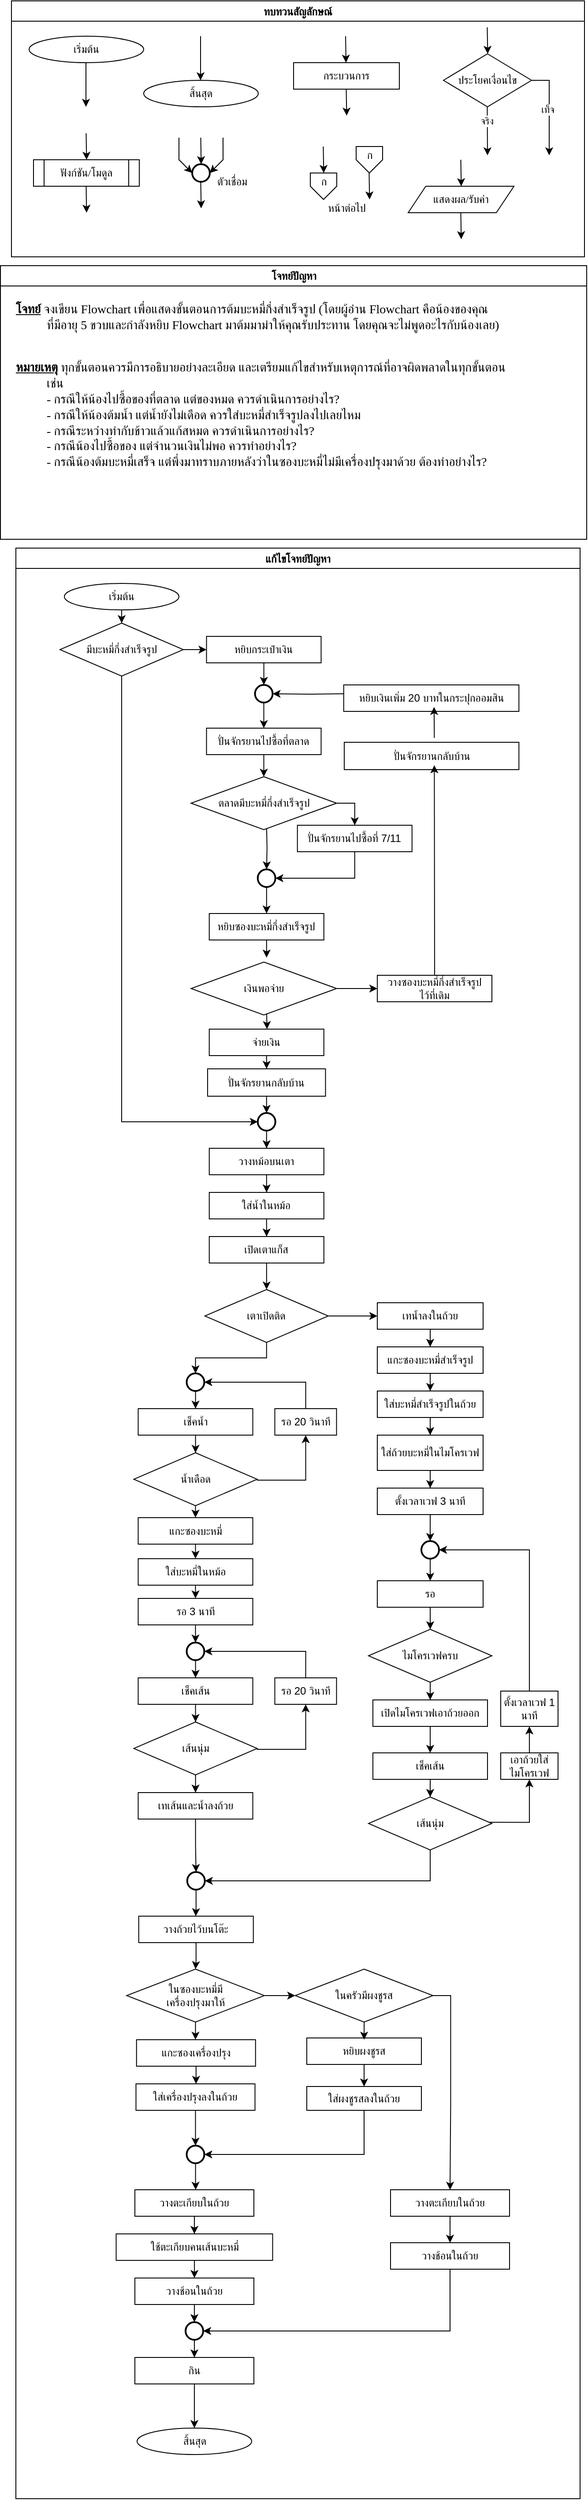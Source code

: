 <mxfile version="24.8.9">
  <diagram id="C5RBs43oDa-KdzZeNtuy" name="Page-1">
    <mxGraphModel dx="3452" dy="1305" grid="1" gridSize="10" guides="1" tooltips="1" connect="1" arrows="1" fold="1" page="1" pageScale="1" pageWidth="827" pageHeight="1169" math="0" shadow="0">
      <root>
        <mxCell id="WIyWlLk6GJQsqaUBKTNV-0" />
        <mxCell id="WIyWlLk6GJQsqaUBKTNV-1" parent="WIyWlLk6GJQsqaUBKTNV-0" />
        <mxCell id="M7CGMbNuYNeq0SnUNNgH-6" value="ทบทวนสัญลักษณ์" style="swimlane;fontFamily=Sarabun;fontSource=https%3A%2F%2Ffonts.googleapis.com%2Fcss%3Ffamily%3DSarabun;" parent="WIyWlLk6GJQsqaUBKTNV-1" vertex="1">
          <mxGeometry x="-720" y="20" width="650" height="290" as="geometry" />
        </mxCell>
        <mxCell id="M7CGMbNuYNeq0SnUNNgH-2" value="&lt;font data-font-src=&quot;https://fonts.googleapis.com/css?family=Sarabun&quot; face=&quot;Sarabun&quot;&gt;เริ่มต้น&lt;/font&gt;" style="ellipse;whiteSpace=wrap;html=1;" parent="M7CGMbNuYNeq0SnUNNgH-6" vertex="1">
          <mxGeometry x="20" y="40" width="130" height="30" as="geometry" />
        </mxCell>
        <mxCell id="M7CGMbNuYNeq0SnUNNgH-5" value="" style="endArrow=classic;html=1;rounded=0;" parent="M7CGMbNuYNeq0SnUNNgH-6" edge="1">
          <mxGeometry width="50" height="50" relative="1" as="geometry">
            <mxPoint x="84.5" y="70" as="sourcePoint" />
            <mxPoint x="84.5" y="120" as="targetPoint" />
          </mxGeometry>
        </mxCell>
        <mxCell id="M7CGMbNuYNeq0SnUNNgH-3" value="&lt;font face=&quot;Sarabun&quot;&gt;สิ้นสุด&lt;/font&gt;" style="ellipse;whiteSpace=wrap;html=1;" parent="M7CGMbNuYNeq0SnUNNgH-6" vertex="1">
          <mxGeometry x="150" y="90" width="130" height="30" as="geometry" />
        </mxCell>
        <mxCell id="M7CGMbNuYNeq0SnUNNgH-4" value="" style="endArrow=classic;html=1;rounded=0;" parent="M7CGMbNuYNeq0SnUNNgH-6" edge="1">
          <mxGeometry width="50" height="50" relative="1" as="geometry">
            <mxPoint x="214.5" y="40" as="sourcePoint" />
            <mxPoint x="214.5" y="90" as="targetPoint" />
          </mxGeometry>
        </mxCell>
        <mxCell id="mvioNwK95yMqdUQ73LqQ-0" value="กระบวนการ" style="rounded=0;whiteSpace=wrap;html=1;fontFamily=Sarabun;fontSource=https%3A%2F%2Ffonts.googleapis.com%2Fcss%3Ffamily%3DSarabun;" parent="M7CGMbNuYNeq0SnUNNgH-6" vertex="1">
          <mxGeometry x="320" y="70" width="120" height="30" as="geometry" />
        </mxCell>
        <mxCell id="mvioNwK95yMqdUQ73LqQ-1" value="" style="endArrow=classic;html=1;rounded=0;" parent="M7CGMbNuYNeq0SnUNNgH-6" edge="1">
          <mxGeometry width="50" height="50" relative="1" as="geometry">
            <mxPoint x="379" y="40" as="sourcePoint" />
            <mxPoint x="379.5" y="70" as="targetPoint" />
          </mxGeometry>
        </mxCell>
        <mxCell id="mvioNwK95yMqdUQ73LqQ-2" value="" style="endArrow=classic;html=1;rounded=0;" parent="M7CGMbNuYNeq0SnUNNgH-6" edge="1">
          <mxGeometry width="50" height="50" relative="1" as="geometry">
            <mxPoint x="379.75" y="100" as="sourcePoint" />
            <mxPoint x="380.25" y="130" as="targetPoint" />
          </mxGeometry>
        </mxCell>
        <mxCell id="mvioNwK95yMqdUQ73LqQ-3" value="ประโยคเงื่อนไข" style="rhombus;whiteSpace=wrap;html=1;fontFamily=Sarabun;fontSource=https%3A%2F%2Ffonts.googleapis.com%2Fcss%3Ffamily%3DSarabun;" parent="M7CGMbNuYNeq0SnUNNgH-6" vertex="1">
          <mxGeometry x="490" y="60" width="100" height="60" as="geometry" />
        </mxCell>
        <mxCell id="mvioNwK95yMqdUQ73LqQ-4" value="" style="endArrow=classic;html=1;rounded=0;" parent="M7CGMbNuYNeq0SnUNNgH-6" edge="1">
          <mxGeometry width="50" height="50" relative="1" as="geometry">
            <mxPoint x="539.71" y="30" as="sourcePoint" />
            <mxPoint x="540.21" y="60" as="targetPoint" />
          </mxGeometry>
        </mxCell>
        <mxCell id="mvioNwK95yMqdUQ73LqQ-5" value="" style="endArrow=classic;html=1;rounded=0;" parent="M7CGMbNuYNeq0SnUNNgH-6" edge="1">
          <mxGeometry width="50" height="50" relative="1" as="geometry">
            <mxPoint x="539.71" y="120" as="sourcePoint" />
            <mxPoint x="540" y="175" as="targetPoint" />
          </mxGeometry>
        </mxCell>
        <mxCell id="mvioNwK95yMqdUQ73LqQ-7" value="จริง" style="edgeLabel;html=1;align=center;verticalAlign=middle;resizable=0;points=[];fontFamily=Sarabun;fontSource=https%3A%2F%2Ffonts.googleapis.com%2Fcss%3Ffamily%3DSarabun;" parent="mvioNwK95yMqdUQ73LqQ-5" vertex="1" connectable="0">
          <mxGeometry x="-0.414" y="-1" relative="1" as="geometry">
            <mxPoint as="offset" />
          </mxGeometry>
        </mxCell>
        <mxCell id="mvioNwK95yMqdUQ73LqQ-6" value="" style="endArrow=classic;html=1;rounded=0;exitX=1;exitY=0.5;exitDx=0;exitDy=0;" parent="M7CGMbNuYNeq0SnUNNgH-6" source="mvioNwK95yMqdUQ73LqQ-3" edge="1">
          <mxGeometry width="50" height="50" relative="1" as="geometry">
            <mxPoint x="620" y="95" as="sourcePoint" />
            <mxPoint x="610" y="175" as="targetPoint" />
            <Array as="points">
              <mxPoint x="610" y="90" />
            </Array>
          </mxGeometry>
        </mxCell>
        <mxCell id="mvioNwK95yMqdUQ73LqQ-8" value="&lt;font data-font-src=&quot;https://fonts.googleapis.com/css?family=Sarabun&quot; face=&quot;Sarabun&quot;&gt;เท็จ&lt;/font&gt;" style="edgeLabel;html=1;align=center;verticalAlign=middle;resizable=0;points=[];" parent="mvioNwK95yMqdUQ73LqQ-6" vertex="1" connectable="0">
          <mxGeometry x="-0.002" y="-2" relative="1" as="geometry">
            <mxPoint as="offset" />
          </mxGeometry>
        </mxCell>
        <mxCell id="mvioNwK95yMqdUQ73LqQ-9" value="&lt;font data-font-src=&quot;https://fonts.googleapis.com/css?family=Sarabun&quot; face=&quot;Sarabun&quot;&gt;ฟังก์ชัน/โมดูล&lt;/font&gt;" style="shape=process;whiteSpace=wrap;html=1;backgroundOutline=1;" parent="M7CGMbNuYNeq0SnUNNgH-6" vertex="1">
          <mxGeometry x="25" y="180" width="120" height="30" as="geometry" />
        </mxCell>
        <mxCell id="mvioNwK95yMqdUQ73LqQ-11" value="" style="endArrow=classic;html=1;rounded=0;" parent="M7CGMbNuYNeq0SnUNNgH-6" edge="1">
          <mxGeometry width="50" height="50" relative="1" as="geometry">
            <mxPoint x="84.71" y="150" as="sourcePoint" />
            <mxPoint x="85.21" y="180" as="targetPoint" />
          </mxGeometry>
        </mxCell>
        <mxCell id="mvioNwK95yMqdUQ73LqQ-12" value="" style="endArrow=classic;html=1;rounded=0;" parent="M7CGMbNuYNeq0SnUNNgH-6" edge="1">
          <mxGeometry width="50" height="50" relative="1" as="geometry">
            <mxPoint x="84.71" y="210" as="sourcePoint" />
            <mxPoint x="85.21" y="240" as="targetPoint" />
          </mxGeometry>
        </mxCell>
        <mxCell id="mvioNwK95yMqdUQ73LqQ-13" value="" style="strokeWidth=2;html=1;shape=mxgraph.flowchart.start_2;whiteSpace=wrap;" parent="M7CGMbNuYNeq0SnUNNgH-6" vertex="1">
          <mxGeometry x="205" y="185" width="20" height="20" as="geometry" />
        </mxCell>
        <mxCell id="mvioNwK95yMqdUQ73LqQ-16" value="" style="endArrow=classic;html=1;rounded=0;" parent="M7CGMbNuYNeq0SnUNNgH-6" edge="1">
          <mxGeometry width="50" height="50" relative="1" as="geometry">
            <mxPoint x="214.71" y="155" as="sourcePoint" />
            <mxPoint x="215.21" y="185" as="targetPoint" />
          </mxGeometry>
        </mxCell>
        <mxCell id="mvioNwK95yMqdUQ73LqQ-17" value="" style="endArrow=classic;html=1;rounded=0;entryX=0;entryY=0.5;entryDx=0;entryDy=0;entryPerimeter=0;" parent="M7CGMbNuYNeq0SnUNNgH-6" target="mvioNwK95yMqdUQ73LqQ-13" edge="1">
          <mxGeometry width="50" height="50" relative="1" as="geometry">
            <mxPoint x="190.0" y="155" as="sourcePoint" />
            <mxPoint x="190.5" y="185" as="targetPoint" />
            <Array as="points">
              <mxPoint x="190" y="180" />
            </Array>
          </mxGeometry>
        </mxCell>
        <mxCell id="mvioNwK95yMqdUQ73LqQ-18" value="" style="endArrow=classic;html=1;rounded=0;entryX=1;entryY=0.5;entryDx=0;entryDy=0;entryPerimeter=0;" parent="M7CGMbNuYNeq0SnUNNgH-6" target="mvioNwK95yMqdUQ73LqQ-13" edge="1">
          <mxGeometry width="50" height="50" relative="1" as="geometry">
            <mxPoint x="240.0" y="155" as="sourcePoint" />
            <mxPoint x="240.5" y="185" as="targetPoint" />
            <Array as="points">
              <mxPoint x="240" y="180" />
            </Array>
          </mxGeometry>
        </mxCell>
        <mxCell id="mvioNwK95yMqdUQ73LqQ-19" value="" style="endArrow=classic;html=1;rounded=0;" parent="M7CGMbNuYNeq0SnUNNgH-6" edge="1">
          <mxGeometry width="50" height="50" relative="1" as="geometry">
            <mxPoint x="214.71" y="205" as="sourcePoint" />
            <mxPoint x="215.21" y="235" as="targetPoint" />
          </mxGeometry>
        </mxCell>
        <mxCell id="mvioNwK95yMqdUQ73LqQ-20" value="&lt;font data-font-src=&quot;https://fonts.googleapis.com/css?family=Sarabun&quot; face=&quot;Sarabun&quot;&gt;ตัวเชื่อม&lt;/font&gt;" style="text;html=1;align=center;verticalAlign=middle;resizable=0;points=[];autosize=1;strokeColor=none;fillColor=none;" parent="M7CGMbNuYNeq0SnUNNgH-6" vertex="1">
          <mxGeometry x="220" y="190" width="60" height="30" as="geometry" />
        </mxCell>
        <mxCell id="mvioNwK95yMqdUQ73LqQ-25" value="" style="endArrow=classic;html=1;rounded=0;" parent="M7CGMbNuYNeq0SnUNNgH-6" edge="1">
          <mxGeometry width="50" height="50" relative="1" as="geometry">
            <mxPoint x="353.71" y="165" as="sourcePoint" />
            <mxPoint x="354.21" y="195" as="targetPoint" />
          </mxGeometry>
        </mxCell>
        <mxCell id="mvioNwK95yMqdUQ73LqQ-21" value="" style="verticalLabelPosition=bottom;verticalAlign=top;html=1;shape=offPageConnector;rounded=0;size=0.5;" parent="M7CGMbNuYNeq0SnUNNgH-6" vertex="1">
          <mxGeometry x="339" y="195" width="30" height="30" as="geometry" />
        </mxCell>
        <mxCell id="mvioNwK95yMqdUQ73LqQ-26" value="" style="endArrow=classic;html=1;rounded=0;" parent="M7CGMbNuYNeq0SnUNNgH-6" edge="1">
          <mxGeometry width="50" height="50" relative="1" as="geometry">
            <mxPoint x="405.71" y="195" as="sourcePoint" />
            <mxPoint x="406.21" y="225" as="targetPoint" />
          </mxGeometry>
        </mxCell>
        <mxCell id="mvioNwK95yMqdUQ73LqQ-27" value="" style="verticalLabelPosition=bottom;verticalAlign=top;html=1;shape=offPageConnector;rounded=0;size=0.5;" parent="M7CGMbNuYNeq0SnUNNgH-6" vertex="1">
          <mxGeometry x="391" y="165" width="30" height="30" as="geometry" />
        </mxCell>
        <mxCell id="mvioNwK95yMqdUQ73LqQ-28" value="หน้าต่อไป" style="text;html=1;align=center;verticalAlign=middle;resizable=0;points=[];autosize=1;strokeColor=none;fillColor=none;fontFamily=Sarabun;fontSource=https%3A%2F%2Ffonts.googleapis.com%2Fcss%3Ffamily%3DSarabun;" parent="M7CGMbNuYNeq0SnUNNgH-6" vertex="1">
          <mxGeometry x="345" y="220" width="70" height="30" as="geometry" />
        </mxCell>
        <mxCell id="mvioNwK95yMqdUQ73LqQ-29" value="ก" style="text;html=1;align=center;verticalAlign=middle;resizable=0;points=[];autosize=1;strokeColor=none;fillColor=none;fontFamily=Sarabun;fontSource=https%3A%2F%2Ffonts.googleapis.com%2Fcss%3Ffamily%3DSarabun;" parent="M7CGMbNuYNeq0SnUNNgH-6" vertex="1">
          <mxGeometry x="339" y="190" width="30" height="30" as="geometry" />
        </mxCell>
        <mxCell id="mvioNwK95yMqdUQ73LqQ-30" value="ก" style="text;html=1;align=center;verticalAlign=middle;resizable=0;points=[];autosize=1;strokeColor=none;fillColor=none;fontFamily=Sarabun;fontSource=https%3A%2F%2Ffonts.googleapis.com%2Fcss%3Ffamily%3DSarabun;" parent="M7CGMbNuYNeq0SnUNNgH-6" vertex="1">
          <mxGeometry x="391" y="160" width="30" height="30" as="geometry" />
        </mxCell>
        <mxCell id="mvioNwK95yMqdUQ73LqQ-32" value="แสดงผล/รับค่า" style="shape=parallelogram;perimeter=parallelogramPerimeter;whiteSpace=wrap;html=1;fixedSize=1;fontFamily=Sarabun;fontSource=https%3A%2F%2Ffonts.googleapis.com%2Fcss%3Ffamily%3DSarabun;" parent="M7CGMbNuYNeq0SnUNNgH-6" vertex="1">
          <mxGeometry x="450" y="210" width="120" height="30" as="geometry" />
        </mxCell>
        <mxCell id="mvioNwK95yMqdUQ73LqQ-33" value="" style="endArrow=classic;html=1;rounded=0;" parent="M7CGMbNuYNeq0SnUNNgH-6" edge="1">
          <mxGeometry width="50" height="50" relative="1" as="geometry">
            <mxPoint x="509.71" y="180" as="sourcePoint" />
            <mxPoint x="510.21" y="210" as="targetPoint" />
          </mxGeometry>
        </mxCell>
        <mxCell id="mvioNwK95yMqdUQ73LqQ-34" value="" style="endArrow=classic;html=1;rounded=0;" parent="M7CGMbNuYNeq0SnUNNgH-6" edge="1">
          <mxGeometry width="50" height="50" relative="1" as="geometry">
            <mxPoint x="509.71" y="240" as="sourcePoint" />
            <mxPoint x="510.21" y="270" as="targetPoint" />
          </mxGeometry>
        </mxCell>
        <mxCell id="mvioNwK95yMqdUQ73LqQ-36" value="แก้ไขโจทย์ปัญหา" style="swimlane;fontFamily=Sarabun;fontSource=https%3A%2F%2Ffonts.googleapis.com%2Fcss%3Ffamily%3DSarabun;" parent="WIyWlLk6GJQsqaUBKTNV-1" vertex="1">
          <mxGeometry x="-715" y="640" width="640" height="2210" as="geometry" />
        </mxCell>
        <mxCell id="LS44oTjPr1vH88ch1C3Q-5" value="" style="edgeStyle=orthogonalEdgeStyle;rounded=0;orthogonalLoop=1;jettySize=auto;html=1;entryX=0.5;entryY=0;entryDx=0;entryDy=0;" edge="1" parent="mvioNwK95yMqdUQ73LqQ-36" source="mvioNwK95yMqdUQ73LqQ-35" target="LS44oTjPr1vH88ch1C3Q-0">
          <mxGeometry relative="1" as="geometry" />
        </mxCell>
        <mxCell id="mvioNwK95yMqdUQ73LqQ-35" value="&lt;font data-font-src=&quot;https://fonts.googleapis.com/css?family=Sarabun&quot; face=&quot;Sarabun&quot;&gt;เริ่มต้น&lt;/font&gt;" style="ellipse;whiteSpace=wrap;html=1;" parent="mvioNwK95yMqdUQ73LqQ-36" vertex="1">
          <mxGeometry x="55" y="40" width="130" height="30" as="geometry" />
        </mxCell>
        <mxCell id="mvioNwK95yMqdUQ73LqQ-69" value="&lt;font face=&quot;Sarabun&quot;&gt;สิ้นสุด&lt;/font&gt;" style="ellipse;whiteSpace=wrap;html=1;" parent="mvioNwK95yMqdUQ73LqQ-36" vertex="1">
          <mxGeometry x="137.5" y="2130" width="130" height="30" as="geometry" />
        </mxCell>
        <mxCell id="LS44oTjPr1vH88ch1C3Q-25" value="" style="edgeStyle=orthogonalEdgeStyle;rounded=0;orthogonalLoop=1;jettySize=auto;html=1;entryX=0;entryY=0.5;entryDx=0;entryDy=0;entryPerimeter=0;" edge="1" parent="mvioNwK95yMqdUQ73LqQ-36" source="LS44oTjPr1vH88ch1C3Q-0" target="LS44oTjPr1vH88ch1C3Q-117">
          <mxGeometry relative="1" as="geometry">
            <mxPoint x="120" y="180" as="targetPoint" />
            <Array as="points">
              <mxPoint x="120" y="650" />
            </Array>
          </mxGeometry>
        </mxCell>
        <mxCell id="LS44oTjPr1vH88ch1C3Q-98" value="" style="edgeStyle=orthogonalEdgeStyle;rounded=0;orthogonalLoop=1;jettySize=auto;html=1;" edge="1" parent="mvioNwK95yMqdUQ73LqQ-36" source="LS44oTjPr1vH88ch1C3Q-0" target="LS44oTjPr1vH88ch1C3Q-97">
          <mxGeometry relative="1" as="geometry" />
        </mxCell>
        <mxCell id="LS44oTjPr1vH88ch1C3Q-0" value="มีบะหมี่กึ่งสำเร็จรูป" style="rhombus;whiteSpace=wrap;html=1;fontFamily=Sarabun;fontSource=https%3A%2F%2Ffonts.googleapis.com%2Fcss%3Ffamily%3DSarabun;" vertex="1" parent="mvioNwK95yMqdUQ73LqQ-36">
          <mxGeometry x="50" y="85" width="140" height="60" as="geometry" />
        </mxCell>
        <mxCell id="LS44oTjPr1vH88ch1C3Q-7" value="ปั่นจักรยานไปซื้อที่ตลาด" style="rounded=0;whiteSpace=wrap;html=1;" vertex="1" parent="mvioNwK95yMqdUQ73LqQ-36">
          <mxGeometry x="216.25" y="204" width="130" height="30" as="geometry" />
        </mxCell>
        <mxCell id="LS44oTjPr1vH88ch1C3Q-12" value="" style="endArrow=classic;html=1;rounded=0;exitX=0.5;exitY=1;exitDx=0;exitDy=0;edgeStyle=orthogonalEdgeStyle;entryX=0.5;entryY=0;entryDx=0;entryDy=0;" edge="1" parent="mvioNwK95yMqdUQ73LqQ-36" source="LS44oTjPr1vH88ch1C3Q-7" target="LS44oTjPr1vH88ch1C3Q-78">
          <mxGeometry width="50" height="50" relative="1" as="geometry">
            <mxPoint x="304.37" y="284" as="sourcePoint" />
            <mxPoint x="284.37" y="254" as="targetPoint" />
          </mxGeometry>
        </mxCell>
        <mxCell id="LS44oTjPr1vH88ch1C3Q-30" value="" style="edgeStyle=orthogonalEdgeStyle;rounded=0;orthogonalLoop=1;jettySize=auto;html=1;" edge="1" parent="mvioNwK95yMqdUQ73LqQ-36" source="LS44oTjPr1vH88ch1C3Q-26" target="LS44oTjPr1vH88ch1C3Q-29">
          <mxGeometry relative="1" as="geometry" />
        </mxCell>
        <mxCell id="LS44oTjPr1vH88ch1C3Q-26" value="วางหม้อบนเตา" style="rounded=0;whiteSpace=wrap;html=1;" vertex="1" parent="mvioNwK95yMqdUQ73LqQ-36">
          <mxGeometry x="219.38" y="680" width="130" height="30" as="geometry" />
        </mxCell>
        <mxCell id="LS44oTjPr1vH88ch1C3Q-32" value="" style="edgeStyle=orthogonalEdgeStyle;rounded=0;orthogonalLoop=1;jettySize=auto;html=1;" edge="1" parent="mvioNwK95yMqdUQ73LqQ-36" source="LS44oTjPr1vH88ch1C3Q-29" target="LS44oTjPr1vH88ch1C3Q-31">
          <mxGeometry relative="1" as="geometry" />
        </mxCell>
        <mxCell id="LS44oTjPr1vH88ch1C3Q-29" value="ใส่น้ำในหม้อ" style="rounded=0;whiteSpace=wrap;html=1;" vertex="1" parent="mvioNwK95yMqdUQ73LqQ-36">
          <mxGeometry x="219.38" y="730" width="130" height="30" as="geometry" />
        </mxCell>
        <mxCell id="LS44oTjPr1vH88ch1C3Q-124" value="" style="edgeStyle=orthogonalEdgeStyle;rounded=0;orthogonalLoop=1;jettySize=auto;html=1;" edge="1" parent="mvioNwK95yMqdUQ73LqQ-36" source="LS44oTjPr1vH88ch1C3Q-31" target="LS44oTjPr1vH88ch1C3Q-123">
          <mxGeometry relative="1" as="geometry" />
        </mxCell>
        <mxCell id="LS44oTjPr1vH88ch1C3Q-31" value="เปิดเตาแก็ส" style="rounded=0;whiteSpace=wrap;html=1;" vertex="1" parent="mvioNwK95yMqdUQ73LqQ-36">
          <mxGeometry x="219.38" y="780" width="130" height="30" as="geometry" />
        </mxCell>
        <mxCell id="LS44oTjPr1vH88ch1C3Q-39" value="" style="edgeStyle=orthogonalEdgeStyle;rounded=0;orthogonalLoop=1;jettySize=auto;html=1;" edge="1" parent="mvioNwK95yMqdUQ73LqQ-36" source="LS44oTjPr1vH88ch1C3Q-33" target="LS44oTjPr1vH88ch1C3Q-38">
          <mxGeometry relative="1" as="geometry" />
        </mxCell>
        <mxCell id="LS44oTjPr1vH88ch1C3Q-33" value="" style="strokeWidth=2;html=1;shape=mxgraph.flowchart.start_2;whiteSpace=wrap;" vertex="1" parent="mvioNwK95yMqdUQ73LqQ-36">
          <mxGeometry x="193.75" y="935" width="20" height="20" as="geometry" />
        </mxCell>
        <mxCell id="LS44oTjPr1vH88ch1C3Q-35" value="น้ำเดือด" style="rhombus;whiteSpace=wrap;html=1;fontFamily=Sarabun;fontSource=https%3A%2F%2Ffonts.googleapis.com%2Fcss%3Ffamily%3DSarabun;" vertex="1" parent="mvioNwK95yMqdUQ73LqQ-36">
          <mxGeometry x="133.75" y="1025" width="140" height="60" as="geometry" />
        </mxCell>
        <mxCell id="LS44oTjPr1vH88ch1C3Q-40" value="" style="edgeStyle=orthogonalEdgeStyle;rounded=0;orthogonalLoop=1;jettySize=auto;html=1;" edge="1" parent="mvioNwK95yMqdUQ73LqQ-36" source="LS44oTjPr1vH88ch1C3Q-38" target="LS44oTjPr1vH88ch1C3Q-35">
          <mxGeometry relative="1" as="geometry" />
        </mxCell>
        <mxCell id="LS44oTjPr1vH88ch1C3Q-38" value="เช็คน้ำ" style="rounded=0;whiteSpace=wrap;html=1;" vertex="1" parent="mvioNwK95yMqdUQ73LqQ-36">
          <mxGeometry x="138.75" y="975" width="130" height="30" as="geometry" />
        </mxCell>
        <mxCell id="LS44oTjPr1vH88ch1C3Q-42" value="" style="endArrow=classic;html=1;rounded=0;edgeStyle=orthogonalEdgeStyle;entryX=0.5;entryY=1;entryDx=0;entryDy=0;" edge="1" parent="mvioNwK95yMqdUQ73LqQ-36" target="LS44oTjPr1vH88ch1C3Q-56">
          <mxGeometry width="50" height="50" relative="1" as="geometry">
            <mxPoint x="273.75" y="1055" as="sourcePoint" />
            <mxPoint x="403.75" y="1015" as="targetPoint" />
            <Array as="points">
              <mxPoint x="273.75" y="1056" />
              <mxPoint x="328.75" y="1056" />
            </Array>
          </mxGeometry>
        </mxCell>
        <mxCell id="LS44oTjPr1vH88ch1C3Q-53" value="แกะซองบะหมี่" style="rounded=0;whiteSpace=wrap;html=1;" vertex="1" parent="mvioNwK95yMqdUQ73LqQ-36">
          <mxGeometry x="138.75" y="1098.5" width="130" height="30" as="geometry" />
        </mxCell>
        <mxCell id="LS44oTjPr1vH88ch1C3Q-55" value="รอ 3 นาที" style="rounded=0;whiteSpace=wrap;html=1;" vertex="1" parent="mvioNwK95yMqdUQ73LqQ-36">
          <mxGeometry x="138.75" y="1190" width="130" height="30" as="geometry" />
        </mxCell>
        <mxCell id="LS44oTjPr1vH88ch1C3Q-56" value="รอ 20 วินาที" style="rounded=0;whiteSpace=wrap;html=1;" vertex="1" parent="mvioNwK95yMqdUQ73LqQ-36">
          <mxGeometry x="293.75" y="975" width="70" height="30" as="geometry" />
        </mxCell>
        <mxCell id="LS44oTjPr1vH88ch1C3Q-58" value="" style="endArrow=classic;html=1;rounded=0;exitX=0.5;exitY=0;exitDx=0;exitDy=0;edgeStyle=orthogonalEdgeStyle;entryX=1;entryY=0.5;entryDx=0;entryDy=0;entryPerimeter=0;" edge="1" parent="mvioNwK95yMqdUQ73LqQ-36" source="LS44oTjPr1vH88ch1C3Q-56" target="LS44oTjPr1vH88ch1C3Q-33">
          <mxGeometry width="50" height="50" relative="1" as="geometry">
            <mxPoint x="163.75" y="1035" as="sourcePoint" />
            <mxPoint x="213.75" y="985" as="targetPoint" />
          </mxGeometry>
        </mxCell>
        <mxCell id="LS44oTjPr1vH88ch1C3Q-68" value="" style="edgeStyle=orthogonalEdgeStyle;rounded=0;orthogonalLoop=1;jettySize=auto;html=1;" edge="1" parent="mvioNwK95yMqdUQ73LqQ-36" source="LS44oTjPr1vH88ch1C3Q-60" target="LS44oTjPr1vH88ch1C3Q-63">
          <mxGeometry relative="1" as="geometry" />
        </mxCell>
        <mxCell id="LS44oTjPr1vH88ch1C3Q-60" value="" style="strokeWidth=2;html=1;shape=mxgraph.flowchart.start_2;whiteSpace=wrap;" vertex="1" parent="mvioNwK95yMqdUQ73LqQ-36">
          <mxGeometry x="193.75" y="1240" width="20" height="20" as="geometry" />
        </mxCell>
        <mxCell id="LS44oTjPr1vH88ch1C3Q-61" value="" style="endArrow=classic;html=1;rounded=0;exitX=0.5;exitY=1;exitDx=0;exitDy=0;entryX=0.5;entryY=0;entryDx=0;entryDy=0;entryPerimeter=0;" edge="1" parent="mvioNwK95yMqdUQ73LqQ-36" target="LS44oTjPr1vH88ch1C3Q-60">
          <mxGeometry width="50" height="50" relative="1" as="geometry">
            <mxPoint x="203.75" y="1220" as="sourcePoint" />
            <mxPoint x="243.75" y="1140" as="targetPoint" />
          </mxGeometry>
        </mxCell>
        <mxCell id="LS44oTjPr1vH88ch1C3Q-70" value="" style="edgeStyle=orthogonalEdgeStyle;rounded=0;orthogonalLoop=1;jettySize=auto;html=1;" edge="1" parent="mvioNwK95yMqdUQ73LqQ-36" source="LS44oTjPr1vH88ch1C3Q-62" target="LS44oTjPr1vH88ch1C3Q-69">
          <mxGeometry relative="1" as="geometry" />
        </mxCell>
        <mxCell id="LS44oTjPr1vH88ch1C3Q-62" value="เส้นนุ่ม" style="rhombus;whiteSpace=wrap;html=1;fontFamily=Sarabun;fontSource=https%3A%2F%2Ffonts.googleapis.com%2Fcss%3Ffamily%3DSarabun;" vertex="1" parent="mvioNwK95yMqdUQ73LqQ-36">
          <mxGeometry x="133.75" y="1330" width="140" height="60" as="geometry" />
        </mxCell>
        <mxCell id="LS44oTjPr1vH88ch1C3Q-67" value="" style="edgeStyle=orthogonalEdgeStyle;rounded=0;orthogonalLoop=1;jettySize=auto;html=1;" edge="1" parent="mvioNwK95yMqdUQ73LqQ-36" source="LS44oTjPr1vH88ch1C3Q-63" target="LS44oTjPr1vH88ch1C3Q-62">
          <mxGeometry relative="1" as="geometry" />
        </mxCell>
        <mxCell id="LS44oTjPr1vH88ch1C3Q-63" value="เช็คเส้น" style="rounded=0;whiteSpace=wrap;html=1;" vertex="1" parent="mvioNwK95yMqdUQ73LqQ-36">
          <mxGeometry x="138.75" y="1280" width="130" height="30" as="geometry" />
        </mxCell>
        <mxCell id="LS44oTjPr1vH88ch1C3Q-64" value="" style="endArrow=classic;html=1;rounded=0;edgeStyle=orthogonalEdgeStyle;entryX=0.5;entryY=1;entryDx=0;entryDy=0;" edge="1" parent="mvioNwK95yMqdUQ73LqQ-36" target="LS44oTjPr1vH88ch1C3Q-65">
          <mxGeometry width="50" height="50" relative="1" as="geometry">
            <mxPoint x="273.75" y="1360" as="sourcePoint" />
            <mxPoint x="403.75" y="1320" as="targetPoint" />
            <Array as="points">
              <mxPoint x="273.75" y="1361" />
              <mxPoint x="328.75" y="1361" />
            </Array>
          </mxGeometry>
        </mxCell>
        <mxCell id="LS44oTjPr1vH88ch1C3Q-65" value="รอ 20 วินาที" style="rounded=0;whiteSpace=wrap;html=1;" vertex="1" parent="mvioNwK95yMqdUQ73LqQ-36">
          <mxGeometry x="293.75" y="1280" width="70" height="30" as="geometry" />
        </mxCell>
        <mxCell id="LS44oTjPr1vH88ch1C3Q-66" value="" style="endArrow=classic;html=1;rounded=0;exitX=0.5;exitY=0;exitDx=0;exitDy=0;edgeStyle=orthogonalEdgeStyle;entryX=1;entryY=0.5;entryDx=0;entryDy=0;entryPerimeter=0;" edge="1" parent="mvioNwK95yMqdUQ73LqQ-36" source="LS44oTjPr1vH88ch1C3Q-65" target="LS44oTjPr1vH88ch1C3Q-60">
          <mxGeometry width="50" height="50" relative="1" as="geometry">
            <mxPoint x="163.75" y="1340" as="sourcePoint" />
            <mxPoint x="213.75" y="1290" as="targetPoint" />
          </mxGeometry>
        </mxCell>
        <mxCell id="LS44oTjPr1vH88ch1C3Q-169" value="" style="edgeStyle=orthogonalEdgeStyle;rounded=0;orthogonalLoop=1;jettySize=auto;html=1;" edge="1" parent="mvioNwK95yMqdUQ73LqQ-36" source="LS44oTjPr1vH88ch1C3Q-69" target="LS44oTjPr1vH88ch1C3Q-168">
          <mxGeometry relative="1" as="geometry" />
        </mxCell>
        <mxCell id="LS44oTjPr1vH88ch1C3Q-69" value="เทเส้นและน้ำลงถ้วย" style="rounded=0;whiteSpace=wrap;html=1;" vertex="1" parent="mvioNwK95yMqdUQ73LqQ-36">
          <mxGeometry x="138.75" y="1410" width="130" height="30" as="geometry" />
        </mxCell>
        <mxCell id="LS44oTjPr1vH88ch1C3Q-204" value="" style="edgeStyle=orthogonalEdgeStyle;rounded=0;orthogonalLoop=1;jettySize=auto;html=1;" edge="1" parent="mvioNwK95yMqdUQ73LqQ-36" source="LS44oTjPr1vH88ch1C3Q-73" target="LS44oTjPr1vH88ch1C3Q-203">
          <mxGeometry relative="1" as="geometry" />
        </mxCell>
        <mxCell id="LS44oTjPr1vH88ch1C3Q-73" value="ใส่เครื่องปรุงลงในถ้วย" style="rounded=0;whiteSpace=wrap;html=1;" vertex="1" parent="mvioNwK95yMqdUQ73LqQ-36">
          <mxGeometry x="136.25" y="1740" width="135" height="30" as="geometry" />
        </mxCell>
        <mxCell id="LS44oTjPr1vH88ch1C3Q-175" value="" style="edgeStyle=orthogonalEdgeStyle;rounded=0;orthogonalLoop=1;jettySize=auto;html=1;entryX=0.5;entryY=0;entryDx=0;entryDy=0;" edge="1" parent="mvioNwK95yMqdUQ73LqQ-36" source="LS44oTjPr1vH88ch1C3Q-75" target="LS44oTjPr1vH88ch1C3Q-76">
          <mxGeometry relative="1" as="geometry" />
        </mxCell>
        <mxCell id="LS44oTjPr1vH88ch1C3Q-75" value="วางตะเกียบในถ้วย" style="rounded=0;whiteSpace=wrap;html=1;" vertex="1" parent="mvioNwK95yMqdUQ73LqQ-36">
          <mxGeometry x="135" y="1860" width="135" height="30" as="geometry" />
        </mxCell>
        <mxCell id="LS44oTjPr1vH88ch1C3Q-176" value="" style="edgeStyle=orthogonalEdgeStyle;rounded=0;orthogonalLoop=1;jettySize=auto;html=1;" edge="1" parent="mvioNwK95yMqdUQ73LqQ-36" source="LS44oTjPr1vH88ch1C3Q-76" target="LS44oTjPr1vH88ch1C3Q-77">
          <mxGeometry relative="1" as="geometry" />
        </mxCell>
        <mxCell id="LS44oTjPr1vH88ch1C3Q-76" value="ใช้ตะเกียบคนเส้นบะหมี่" style="rounded=0;whiteSpace=wrap;html=1;" vertex="1" parent="mvioNwK95yMqdUQ73LqQ-36">
          <mxGeometry x="113.75" y="1910" width="177.5" height="30" as="geometry" />
        </mxCell>
        <mxCell id="LS44oTjPr1vH88ch1C3Q-77" value="วางช้อนในถ้วย" style="rounded=0;whiteSpace=wrap;html=1;" vertex="1" parent="mvioNwK95yMqdUQ73LqQ-36">
          <mxGeometry x="135" y="1960" width="135" height="30" as="geometry" />
        </mxCell>
        <mxCell id="LS44oTjPr1vH88ch1C3Q-81" value="" style="edgeStyle=orthogonalEdgeStyle;rounded=0;orthogonalLoop=1;jettySize=auto;html=1;" edge="1" parent="mvioNwK95yMqdUQ73LqQ-36" target="LS44oTjPr1vH88ch1C3Q-80">
          <mxGeometry relative="1" as="geometry">
            <mxPoint x="284.37" y="314" as="sourcePoint" />
          </mxGeometry>
        </mxCell>
        <mxCell id="LS44oTjPr1vH88ch1C3Q-78" value="ตลาดมีบะหมี่กึ่งสำเร็จรูป" style="rhombus;whiteSpace=wrap;html=1;fontFamily=Sarabun;fontSource=https%3A%2F%2Ffonts.googleapis.com%2Fcss%3Ffamily%3DSarabun;" vertex="1" parent="mvioNwK95yMqdUQ73LqQ-36">
          <mxGeometry x="198.75" y="259" width="165" height="60" as="geometry" />
        </mxCell>
        <mxCell id="LS44oTjPr1vH88ch1C3Q-79" value="ปั่นจักรยานไปซื้อที่ 7/11" style="rounded=0;whiteSpace=wrap;html=1;" vertex="1" parent="mvioNwK95yMqdUQ73LqQ-36">
          <mxGeometry x="319.37" y="314" width="130" height="30" as="geometry" />
        </mxCell>
        <mxCell id="LS44oTjPr1vH88ch1C3Q-92" value="" style="edgeStyle=orthogonalEdgeStyle;rounded=0;orthogonalLoop=1;jettySize=auto;html=1;" edge="1" parent="mvioNwK95yMqdUQ73LqQ-36" source="LS44oTjPr1vH88ch1C3Q-80" target="LS44oTjPr1vH88ch1C3Q-85">
          <mxGeometry relative="1" as="geometry" />
        </mxCell>
        <mxCell id="LS44oTjPr1vH88ch1C3Q-80" value="" style="strokeWidth=2;html=1;shape=mxgraph.flowchart.start_2;whiteSpace=wrap;" vertex="1" parent="mvioNwK95yMqdUQ73LqQ-36">
          <mxGeometry x="274.37" y="364" width="20" height="20" as="geometry" />
        </mxCell>
        <mxCell id="LS44oTjPr1vH88ch1C3Q-83" value="" style="endArrow=classic;html=1;rounded=0;exitX=1;exitY=0.5;exitDx=0;exitDy=0;entryX=0.5;entryY=0;entryDx=0;entryDy=0;edgeStyle=orthogonalEdgeStyle;" edge="1" parent="mvioNwK95yMqdUQ73LqQ-36" source="LS44oTjPr1vH88ch1C3Q-78" target="LS44oTjPr1vH88ch1C3Q-79">
          <mxGeometry width="50" height="50" relative="1" as="geometry">
            <mxPoint x="366.87" y="284" as="sourcePoint" />
            <mxPoint x="279.37" y="264" as="targetPoint" />
            <Array as="points">
              <mxPoint x="384" y="289" />
            </Array>
          </mxGeometry>
        </mxCell>
        <mxCell id="LS44oTjPr1vH88ch1C3Q-84" value="" style="endArrow=classic;html=1;rounded=0;exitX=0.5;exitY=1;exitDx=0;exitDy=0;entryX=1;entryY=0.5;entryDx=0;entryDy=0;entryPerimeter=0;edgeStyle=orthogonalEdgeStyle;" edge="1" parent="mvioNwK95yMqdUQ73LqQ-36" source="LS44oTjPr1vH88ch1C3Q-79" target="LS44oTjPr1vH88ch1C3Q-80">
          <mxGeometry width="50" height="50" relative="1" as="geometry">
            <mxPoint x="229.37" y="404" as="sourcePoint" />
            <mxPoint x="279.37" y="354" as="targetPoint" />
          </mxGeometry>
        </mxCell>
        <mxCell id="LS44oTjPr1vH88ch1C3Q-93" value="" style="edgeStyle=orthogonalEdgeStyle;rounded=0;orthogonalLoop=1;jettySize=auto;html=1;" edge="1" parent="mvioNwK95yMqdUQ73LqQ-36" source="LS44oTjPr1vH88ch1C3Q-85">
          <mxGeometry relative="1" as="geometry">
            <mxPoint x="284.37" y="464" as="targetPoint" />
          </mxGeometry>
        </mxCell>
        <mxCell id="LS44oTjPr1vH88ch1C3Q-85" value="หยิบซองบะหมี่กึ่งสำเร็จรูป" style="rounded=0;whiteSpace=wrap;html=1;" vertex="1" parent="mvioNwK95yMqdUQ73LqQ-36">
          <mxGeometry x="219.37" y="414" width="130" height="30" as="geometry" />
        </mxCell>
        <mxCell id="LS44oTjPr1vH88ch1C3Q-96" value="" style="edgeStyle=orthogonalEdgeStyle;rounded=0;orthogonalLoop=1;jettySize=auto;html=1;exitX=1;exitY=0.5;exitDx=0;exitDy=0;" edge="1" parent="mvioNwK95yMqdUQ73LqQ-36" source="LS44oTjPr1vH88ch1C3Q-94" target="LS44oTjPr1vH88ch1C3Q-95">
          <mxGeometry relative="1" as="geometry">
            <mxPoint x="366.87" y="494" as="sourcePoint" />
          </mxGeometry>
        </mxCell>
        <mxCell id="LS44oTjPr1vH88ch1C3Q-108" value="" style="edgeStyle=orthogonalEdgeStyle;rounded=0;orthogonalLoop=1;jettySize=auto;html=1;" edge="1" parent="mvioNwK95yMqdUQ73LqQ-36" target="LS44oTjPr1vH88ch1C3Q-107">
          <mxGeometry relative="1" as="geometry">
            <mxPoint x="284.41" y="523.985" as="sourcePoint" />
          </mxGeometry>
        </mxCell>
        <mxCell id="LS44oTjPr1vH88ch1C3Q-94" value="เงินพอจ่าย" style="rhombus;whiteSpace=wrap;html=1;fontFamily=Sarabun;fontSource=https%3A%2F%2Ffonts.googleapis.com%2Fcss%3Ffamily%3DSarabun;" vertex="1" parent="mvioNwK95yMqdUQ73LqQ-36">
          <mxGeometry x="198.75" y="469" width="165" height="60" as="geometry" />
        </mxCell>
        <mxCell id="LS44oTjPr1vH88ch1C3Q-95" value="วางซองบะหมี่กึ่งสำเร็จรูป&lt;div&gt;ไว้ที่เดิม&lt;/div&gt;" style="rounded=0;whiteSpace=wrap;html=1;" vertex="1" parent="mvioNwK95yMqdUQ73LqQ-36">
          <mxGeometry x="410" y="484" width="130" height="30" as="geometry" />
        </mxCell>
        <mxCell id="LS44oTjPr1vH88ch1C3Q-101" value="" style="edgeStyle=orthogonalEdgeStyle;rounded=0;orthogonalLoop=1;jettySize=auto;html=1;" edge="1" parent="mvioNwK95yMqdUQ73LqQ-36" source="LS44oTjPr1vH88ch1C3Q-97" target="LS44oTjPr1vH88ch1C3Q-100">
          <mxGeometry relative="1" as="geometry" />
        </mxCell>
        <mxCell id="LS44oTjPr1vH88ch1C3Q-97" value="หยิบกระเป๋าเงิน" style="rounded=0;whiteSpace=wrap;html=1;" vertex="1" parent="mvioNwK95yMqdUQ73LqQ-36">
          <mxGeometry x="216.25" y="100" width="130" height="30" as="geometry" />
        </mxCell>
        <mxCell id="LS44oTjPr1vH88ch1C3Q-100" value="" style="strokeWidth=2;html=1;shape=mxgraph.flowchart.start_2;whiteSpace=wrap;" vertex="1" parent="mvioNwK95yMqdUQ73LqQ-36">
          <mxGeometry x="271.25" y="155" width="20" height="20" as="geometry" />
        </mxCell>
        <mxCell id="LS44oTjPr1vH88ch1C3Q-103" value="" style="endArrow=classic;html=1;rounded=0;exitX=0.5;exitY=1;exitDx=0;exitDy=0;exitPerimeter=0;entryX=0.5;entryY=0;entryDx=0;entryDy=0;" edge="1" parent="mvioNwK95yMqdUQ73LqQ-36" source="LS44oTjPr1vH88ch1C3Q-100" target="LS44oTjPr1vH88ch1C3Q-7">
          <mxGeometry width="50" height="50" relative="1" as="geometry">
            <mxPoint x="370" y="285" as="sourcePoint" />
            <mxPoint x="420" y="235" as="targetPoint" />
          </mxGeometry>
        </mxCell>
        <mxCell id="LS44oTjPr1vH88ch1C3Q-106" value="" style="edgeStyle=orthogonalEdgeStyle;rounded=0;orthogonalLoop=1;jettySize=auto;html=1;" edge="1" parent="mvioNwK95yMqdUQ73LqQ-36" target="LS44oTjPr1vH88ch1C3Q-100">
          <mxGeometry relative="1" as="geometry">
            <mxPoint x="375.0" y="165" as="sourcePoint" />
          </mxGeometry>
        </mxCell>
        <mxCell id="LS44oTjPr1vH88ch1C3Q-104" value="หยิบเงินเพิ่ม 20 บาทในกระปุกออมสิน" style="rounded=0;whiteSpace=wrap;html=1;" vertex="1" parent="mvioNwK95yMqdUQ73LqQ-36">
          <mxGeometry x="371.88" y="155" width="198.75" height="30" as="geometry" />
        </mxCell>
        <mxCell id="LS44oTjPr1vH88ch1C3Q-114" value="" style="edgeStyle=orthogonalEdgeStyle;rounded=0;orthogonalLoop=1;jettySize=auto;html=1;" edge="1" parent="mvioNwK95yMqdUQ73LqQ-36" source="LS44oTjPr1vH88ch1C3Q-107" target="LS44oTjPr1vH88ch1C3Q-113">
          <mxGeometry relative="1" as="geometry" />
        </mxCell>
        <mxCell id="LS44oTjPr1vH88ch1C3Q-107" value="จ่ายเงิน" style="rounded=0;whiteSpace=wrap;html=1;" vertex="1" parent="mvioNwK95yMqdUQ73LqQ-36">
          <mxGeometry x="219.37" y="545" width="130" height="30" as="geometry" />
        </mxCell>
        <mxCell id="LS44oTjPr1vH88ch1C3Q-110" value="" style="edgeStyle=orthogonalEdgeStyle;rounded=0;orthogonalLoop=1;jettySize=auto;html=1;" edge="1" parent="mvioNwK95yMqdUQ73LqQ-36">
          <mxGeometry relative="1" as="geometry">
            <mxPoint x="474.668" y="215" as="sourcePoint" />
            <mxPoint x="474.41" y="180" as="targetPoint" />
          </mxGeometry>
        </mxCell>
        <mxCell id="LS44oTjPr1vH88ch1C3Q-109" value="ปั่นจักรยานกลับบ้าน" style="rounded=0;whiteSpace=wrap;html=1;" vertex="1" parent="mvioNwK95yMqdUQ73LqQ-36">
          <mxGeometry x="372.51" y="220" width="198.12" height="31" as="geometry" />
        </mxCell>
        <mxCell id="LS44oTjPr1vH88ch1C3Q-111" value="" style="endArrow=classic;html=1;rounded=0;entryX=0.5;entryY=1;entryDx=0;entryDy=0;exitX=0.5;exitY=0;exitDx=0;exitDy=0;" edge="1" parent="mvioNwK95yMqdUQ73LqQ-36" source="LS44oTjPr1vH88ch1C3Q-95">
          <mxGeometry width="50" height="50" relative="1" as="geometry">
            <mxPoint x="193.12" y="325" as="sourcePoint" />
            <mxPoint x="474.69" y="246" as="targetPoint" />
          </mxGeometry>
        </mxCell>
        <mxCell id="LS44oTjPr1vH88ch1C3Q-113" value="ปั่นจักรยานกลับบ้าน" style="rounded=0;whiteSpace=wrap;html=1;" vertex="1" parent="mvioNwK95yMqdUQ73LqQ-36">
          <mxGeometry x="217.49" y="590" width="133.75" height="31" as="geometry" />
        </mxCell>
        <mxCell id="LS44oTjPr1vH88ch1C3Q-120" value="" style="edgeStyle=orthogonalEdgeStyle;rounded=0;orthogonalLoop=1;jettySize=auto;html=1;entryX=0.5;entryY=0;entryDx=0;entryDy=0;" edge="1" parent="mvioNwK95yMqdUQ73LqQ-36" source="LS44oTjPr1vH88ch1C3Q-117" target="LS44oTjPr1vH88ch1C3Q-26">
          <mxGeometry relative="1" as="geometry" />
        </mxCell>
        <mxCell id="LS44oTjPr1vH88ch1C3Q-117" value="" style="strokeWidth=2;html=1;shape=mxgraph.flowchart.start_2;whiteSpace=wrap;" vertex="1" parent="mvioNwK95yMqdUQ73LqQ-36">
          <mxGeometry x="274.38" y="640" width="20" height="20" as="geometry" />
        </mxCell>
        <mxCell id="LS44oTjPr1vH88ch1C3Q-119" value="" style="endArrow=classic;html=1;rounded=0;entryX=0.5;entryY=0;entryDx=0;entryDy=0;entryPerimeter=0;exitX=0.5;exitY=1;exitDx=0;exitDy=0;" edge="1" parent="mvioNwK95yMqdUQ73LqQ-36" source="LS44oTjPr1vH88ch1C3Q-113" target="LS44oTjPr1vH88ch1C3Q-117">
          <mxGeometry width="50" height="50" relative="1" as="geometry">
            <mxPoint x="270" y="650" as="sourcePoint" />
            <mxPoint x="320" y="600" as="targetPoint" />
          </mxGeometry>
        </mxCell>
        <mxCell id="LS44oTjPr1vH88ch1C3Q-130" value="" style="edgeStyle=orthogonalEdgeStyle;rounded=0;orthogonalLoop=1;jettySize=auto;html=1;entryX=0;entryY=0.5;entryDx=0;entryDy=0;" edge="1" parent="mvioNwK95yMqdUQ73LqQ-36" source="LS44oTjPr1vH88ch1C3Q-123" target="LS44oTjPr1vH88ch1C3Q-125">
          <mxGeometry relative="1" as="geometry" />
        </mxCell>
        <mxCell id="LS44oTjPr1vH88ch1C3Q-123" value="เตาเปิดติด" style="rhombus;whiteSpace=wrap;html=1;fontFamily=Sarabun;fontSource=https%3A%2F%2Ffonts.googleapis.com%2Fcss%3Ffamily%3DSarabun;" vertex="1" parent="mvioNwK95yMqdUQ73LqQ-36">
          <mxGeometry x="214.37" y="840" width="140" height="60" as="geometry" />
        </mxCell>
        <mxCell id="LS44oTjPr1vH88ch1C3Q-128" value="" style="edgeStyle=orthogonalEdgeStyle;rounded=0;orthogonalLoop=1;jettySize=auto;html=1;" edge="1" parent="mvioNwK95yMqdUQ73LqQ-36" source="LS44oTjPr1vH88ch1C3Q-125" target="LS44oTjPr1vH88ch1C3Q-126">
          <mxGeometry relative="1" as="geometry" />
        </mxCell>
        <mxCell id="LS44oTjPr1vH88ch1C3Q-125" value="เทน้ำลงในถ้วย" style="rounded=0;whiteSpace=wrap;html=1;" vertex="1" parent="mvioNwK95yMqdUQ73LqQ-36">
          <mxGeometry x="410" y="855" width="120" height="30" as="geometry" />
        </mxCell>
        <mxCell id="LS44oTjPr1vH88ch1C3Q-131" value="" style="edgeStyle=orthogonalEdgeStyle;rounded=0;orthogonalLoop=1;jettySize=auto;html=1;" edge="1" parent="mvioNwK95yMqdUQ73LqQ-36" source="LS44oTjPr1vH88ch1C3Q-126" target="LS44oTjPr1vH88ch1C3Q-129">
          <mxGeometry relative="1" as="geometry" />
        </mxCell>
        <mxCell id="LS44oTjPr1vH88ch1C3Q-126" value="แกะซองบะหมี่สำเร็จรูป" style="rounded=0;whiteSpace=wrap;html=1;" vertex="1" parent="mvioNwK95yMqdUQ73LqQ-36">
          <mxGeometry x="410" y="905" width="120" height="30" as="geometry" />
        </mxCell>
        <mxCell id="LS44oTjPr1vH88ch1C3Q-133" value="" style="edgeStyle=orthogonalEdgeStyle;rounded=0;orthogonalLoop=1;jettySize=auto;html=1;" edge="1" parent="mvioNwK95yMqdUQ73LqQ-36" source="LS44oTjPr1vH88ch1C3Q-129" target="LS44oTjPr1vH88ch1C3Q-132">
          <mxGeometry relative="1" as="geometry" />
        </mxCell>
        <mxCell id="LS44oTjPr1vH88ch1C3Q-129" value="ใส่บะหมี่สำเร็จรูปในถ้วย" style="rounded=0;whiteSpace=wrap;html=1;" vertex="1" parent="mvioNwK95yMqdUQ73LqQ-36">
          <mxGeometry x="410" y="955" width="120" height="30" as="geometry" />
        </mxCell>
        <mxCell id="LS44oTjPr1vH88ch1C3Q-135" value="" style="edgeStyle=orthogonalEdgeStyle;rounded=0;orthogonalLoop=1;jettySize=auto;html=1;" edge="1" parent="mvioNwK95yMqdUQ73LqQ-36" source="LS44oTjPr1vH88ch1C3Q-132" target="LS44oTjPr1vH88ch1C3Q-134">
          <mxGeometry relative="1" as="geometry" />
        </mxCell>
        <mxCell id="LS44oTjPr1vH88ch1C3Q-132" value="ใส่ถ้วยบะหมี่ในไมโครเวฟ" style="rounded=0;whiteSpace=wrap;html=1;" vertex="1" parent="mvioNwK95yMqdUQ73LqQ-36">
          <mxGeometry x="410" y="1005" width="120" height="40" as="geometry" />
        </mxCell>
        <mxCell id="LS44oTjPr1vH88ch1C3Q-139" value="" style="edgeStyle=orthogonalEdgeStyle;rounded=0;orthogonalLoop=1;jettySize=auto;html=1;" edge="1" parent="mvioNwK95yMqdUQ73LqQ-36" source="LS44oTjPr1vH88ch1C3Q-134" target="LS44oTjPr1vH88ch1C3Q-138">
          <mxGeometry relative="1" as="geometry" />
        </mxCell>
        <mxCell id="LS44oTjPr1vH88ch1C3Q-134" value="ตั้งเวลาเวฟ 3 นาที" style="rounded=0;whiteSpace=wrap;html=1;" vertex="1" parent="mvioNwK95yMqdUQ73LqQ-36">
          <mxGeometry x="410" y="1065" width="120" height="30" as="geometry" />
        </mxCell>
        <mxCell id="LS44oTjPr1vH88ch1C3Q-153" value="" style="edgeStyle=orthogonalEdgeStyle;rounded=0;orthogonalLoop=1;jettySize=auto;html=1;" edge="1" parent="mvioNwK95yMqdUQ73LqQ-36" source="LS44oTjPr1vH88ch1C3Q-136" target="LS44oTjPr1vH88ch1C3Q-152">
          <mxGeometry relative="1" as="geometry" />
        </mxCell>
        <mxCell id="LS44oTjPr1vH88ch1C3Q-136" value="ไมโครเวฟครบ" style="rhombus;whiteSpace=wrap;html=1;fontFamily=Sarabun;fontSource=https%3A%2F%2Ffonts.googleapis.com%2Fcss%3Ffamily%3DSarabun;" vertex="1" parent="mvioNwK95yMqdUQ73LqQ-36">
          <mxGeometry x="400" y="1225" width="140" height="60" as="geometry" />
        </mxCell>
        <mxCell id="LS44oTjPr1vH88ch1C3Q-141" value="" style="edgeStyle=orthogonalEdgeStyle;rounded=0;orthogonalLoop=1;jettySize=auto;html=1;" edge="1" parent="mvioNwK95yMqdUQ73LqQ-36" source="LS44oTjPr1vH88ch1C3Q-137" target="LS44oTjPr1vH88ch1C3Q-136">
          <mxGeometry relative="1" as="geometry" />
        </mxCell>
        <mxCell id="LS44oTjPr1vH88ch1C3Q-137" value="รอ" style="rounded=0;whiteSpace=wrap;html=1;" vertex="1" parent="mvioNwK95yMqdUQ73LqQ-36">
          <mxGeometry x="410" y="1170" width="120" height="30" as="geometry" />
        </mxCell>
        <mxCell id="LS44oTjPr1vH88ch1C3Q-140" value="" style="edgeStyle=orthogonalEdgeStyle;rounded=0;orthogonalLoop=1;jettySize=auto;html=1;" edge="1" parent="mvioNwK95yMqdUQ73LqQ-36" source="LS44oTjPr1vH88ch1C3Q-138" target="LS44oTjPr1vH88ch1C3Q-137">
          <mxGeometry relative="1" as="geometry" />
        </mxCell>
        <mxCell id="LS44oTjPr1vH88ch1C3Q-138" value="" style="strokeWidth=2;html=1;shape=mxgraph.flowchart.start_2;whiteSpace=wrap;" vertex="1" parent="mvioNwK95yMqdUQ73LqQ-36">
          <mxGeometry x="460" y="1125" width="20" height="20" as="geometry" />
        </mxCell>
        <mxCell id="LS44oTjPr1vH88ch1C3Q-147" value="เส้นนุ่ม" style="rhombus;whiteSpace=wrap;html=1;fontFamily=Sarabun;fontSource=https%3A%2F%2Ffonts.googleapis.com%2Fcss%3Ffamily%3DSarabun;" vertex="1" parent="mvioNwK95yMqdUQ73LqQ-36">
          <mxGeometry x="400" y="1415" width="140" height="60" as="geometry" />
        </mxCell>
        <mxCell id="LS44oTjPr1vH88ch1C3Q-155" value="" style="edgeStyle=orthogonalEdgeStyle;rounded=0;orthogonalLoop=1;jettySize=auto;html=1;" edge="1" parent="mvioNwK95yMqdUQ73LqQ-36" source="LS44oTjPr1vH88ch1C3Q-148" target="LS44oTjPr1vH88ch1C3Q-147">
          <mxGeometry relative="1" as="geometry" />
        </mxCell>
        <mxCell id="LS44oTjPr1vH88ch1C3Q-148" value="เช็คเส้น" style="rounded=0;whiteSpace=wrap;html=1;" vertex="1" parent="mvioNwK95yMqdUQ73LqQ-36">
          <mxGeometry x="405" y="1365" width="130" height="30" as="geometry" />
        </mxCell>
        <mxCell id="LS44oTjPr1vH88ch1C3Q-157" value="" style="edgeStyle=orthogonalEdgeStyle;rounded=0;orthogonalLoop=1;jettySize=auto;html=1;" edge="1" parent="mvioNwK95yMqdUQ73LqQ-36" source="LS44oTjPr1vH88ch1C3Q-150" target="LS44oTjPr1vH88ch1C3Q-156">
          <mxGeometry relative="1" as="geometry" />
        </mxCell>
        <mxCell id="LS44oTjPr1vH88ch1C3Q-150" value="เอาถ้วยใส่ไมโครเวฟ" style="rounded=0;whiteSpace=wrap;html=1;" vertex="1" parent="mvioNwK95yMqdUQ73LqQ-36">
          <mxGeometry x="550" y="1365" width="65" height="30" as="geometry" />
        </mxCell>
        <mxCell id="LS44oTjPr1vH88ch1C3Q-154" value="" style="edgeStyle=orthogonalEdgeStyle;rounded=0;orthogonalLoop=1;jettySize=auto;html=1;" edge="1" parent="mvioNwK95yMqdUQ73LqQ-36" source="LS44oTjPr1vH88ch1C3Q-152" target="LS44oTjPr1vH88ch1C3Q-148">
          <mxGeometry relative="1" as="geometry" />
        </mxCell>
        <mxCell id="LS44oTjPr1vH88ch1C3Q-152" value="เปิดไมโครเวฟเอาถ้วยออก" style="rounded=0;whiteSpace=wrap;html=1;" vertex="1" parent="mvioNwK95yMqdUQ73LqQ-36">
          <mxGeometry x="405" y="1305" width="130" height="30" as="geometry" />
        </mxCell>
        <mxCell id="LS44oTjPr1vH88ch1C3Q-156" value="ตั้งเวลาเวฟ 1 นาที" style="rounded=0;whiteSpace=wrap;html=1;" vertex="1" parent="mvioNwK95yMqdUQ73LqQ-36">
          <mxGeometry x="550" y="1295" width="65" height="40" as="geometry" />
        </mxCell>
        <mxCell id="LS44oTjPr1vH88ch1C3Q-158" value="" style="endArrow=classic;html=1;rounded=0;entryX=0.5;entryY=1;entryDx=0;entryDy=0;exitX=0.976;exitY=0.478;exitDx=0;exitDy=0;exitPerimeter=0;edgeStyle=orthogonalEdgeStyle;" edge="1" parent="mvioNwK95yMqdUQ73LqQ-36" source="LS44oTjPr1vH88ch1C3Q-147" target="LS44oTjPr1vH88ch1C3Q-150">
          <mxGeometry width="50" height="50" relative="1" as="geometry">
            <mxPoint x="535" y="1445" as="sourcePoint" />
            <mxPoint x="585" y="1395" as="targetPoint" />
          </mxGeometry>
        </mxCell>
        <mxCell id="LS44oTjPr1vH88ch1C3Q-159" value="" style="endArrow=classic;html=1;rounded=0;entryX=1;entryY=0.5;entryDx=0;entryDy=0;entryPerimeter=0;exitX=0.5;exitY=0;exitDx=0;exitDy=0;edgeStyle=orthogonalEdgeStyle;" edge="1" parent="mvioNwK95yMqdUQ73LqQ-36" source="LS44oTjPr1vH88ch1C3Q-156" target="LS44oTjPr1vH88ch1C3Q-138">
          <mxGeometry width="50" height="50" relative="1" as="geometry">
            <mxPoint x="515" y="1255" as="sourcePoint" />
            <mxPoint x="565" y="1205" as="targetPoint" />
          </mxGeometry>
        </mxCell>
        <mxCell id="LS44oTjPr1vH88ch1C3Q-160" value="" style="endArrow=classic;html=1;rounded=0;exitX=0.5;exitY=1;exitDx=0;exitDy=0;entryX=0.5;entryY=0;entryDx=0;entryDy=0;entryPerimeter=0;edgeStyle=orthogonalEdgeStyle;" edge="1" parent="mvioNwK95yMqdUQ73LqQ-36" source="LS44oTjPr1vH88ch1C3Q-123" target="LS44oTjPr1vH88ch1C3Q-33">
          <mxGeometry width="50" height="50" relative="1" as="geometry">
            <mxPoint x="200" y="930" as="sourcePoint" />
            <mxPoint x="250" y="880" as="targetPoint" />
          </mxGeometry>
        </mxCell>
        <mxCell id="LS44oTjPr1vH88ch1C3Q-161" value="ใส่บะหมี่ในหม้อ" style="rounded=0;whiteSpace=wrap;html=1;" vertex="1" parent="mvioNwK95yMqdUQ73LqQ-36">
          <mxGeometry x="138.75" y="1145" width="130" height="30" as="geometry" />
        </mxCell>
        <mxCell id="LS44oTjPr1vH88ch1C3Q-162" value="" style="endArrow=classic;html=1;rounded=0;exitX=0.5;exitY=1;exitDx=0;exitDy=0;entryX=0.5;entryY=0;entryDx=0;entryDy=0;" edge="1" parent="mvioNwK95yMqdUQ73LqQ-36" source="LS44oTjPr1vH88ch1C3Q-35" target="LS44oTjPr1vH88ch1C3Q-53">
          <mxGeometry width="50" height="50" relative="1" as="geometry">
            <mxPoint x="170" y="1190" as="sourcePoint" />
            <mxPoint x="220" y="1140" as="targetPoint" />
          </mxGeometry>
        </mxCell>
        <mxCell id="LS44oTjPr1vH88ch1C3Q-164" value="" style="endArrow=classic;html=1;rounded=0;exitX=0.5;exitY=1;exitDx=0;exitDy=0;entryX=0.5;entryY=0;entryDx=0;entryDy=0;" edge="1" parent="mvioNwK95yMqdUQ73LqQ-36" source="LS44oTjPr1vH88ch1C3Q-53" target="LS44oTjPr1vH88ch1C3Q-161">
          <mxGeometry width="50" height="50" relative="1" as="geometry">
            <mxPoint x="290" y="1220" as="sourcePoint" />
            <mxPoint x="340" y="1170" as="targetPoint" />
          </mxGeometry>
        </mxCell>
        <mxCell id="LS44oTjPr1vH88ch1C3Q-166" value="" style="endArrow=classic;html=1;rounded=0;exitX=0.5;exitY=1;exitDx=0;exitDy=0;entryX=0.5;entryY=0;entryDx=0;entryDy=0;" edge="1" parent="mvioNwK95yMqdUQ73LqQ-36" source="LS44oTjPr1vH88ch1C3Q-161" target="LS44oTjPr1vH88ch1C3Q-55">
          <mxGeometry width="50" height="50" relative="1" as="geometry">
            <mxPoint x="210" y="1210" as="sourcePoint" />
            <mxPoint x="260" y="1160" as="targetPoint" />
          </mxGeometry>
        </mxCell>
        <mxCell id="LS44oTjPr1vH88ch1C3Q-174" value="" style="edgeStyle=orthogonalEdgeStyle;rounded=0;orthogonalLoop=1;jettySize=auto;html=1;" edge="1" parent="mvioNwK95yMqdUQ73LqQ-36" source="LS44oTjPr1vH88ch1C3Q-168">
          <mxGeometry relative="1" as="geometry">
            <mxPoint x="204" y="1550" as="targetPoint" />
          </mxGeometry>
        </mxCell>
        <mxCell id="LS44oTjPr1vH88ch1C3Q-168" value="" style="strokeWidth=2;html=1;shape=mxgraph.flowchart.start_2;whiteSpace=wrap;" vertex="1" parent="mvioNwK95yMqdUQ73LqQ-36">
          <mxGeometry x="194.37" y="1500" width="20" height="20" as="geometry" />
        </mxCell>
        <mxCell id="LS44oTjPr1vH88ch1C3Q-170" value="" style="endArrow=classic;html=1;rounded=0;exitX=0.5;exitY=1;exitDx=0;exitDy=0;entryX=1;entryY=0.5;entryDx=0;entryDy=0;entryPerimeter=0;edgeStyle=orthogonalEdgeStyle;" edge="1" parent="mvioNwK95yMqdUQ73LqQ-36" source="LS44oTjPr1vH88ch1C3Q-147" target="LS44oTjPr1vH88ch1C3Q-168">
          <mxGeometry width="50" height="50" relative="1" as="geometry">
            <mxPoint x="193" y="1480" as="sourcePoint" />
            <mxPoint x="243" y="1430" as="targetPoint" />
          </mxGeometry>
        </mxCell>
        <mxCell id="LS44oTjPr1vH88ch1C3Q-180" value="" style="edgeStyle=orthogonalEdgeStyle;rounded=0;orthogonalLoop=1;jettySize=auto;html=1;" edge="1" parent="mvioNwK95yMqdUQ73LqQ-36" source="LS44oTjPr1vH88ch1C3Q-178" target="LS44oTjPr1vH88ch1C3Q-179">
          <mxGeometry relative="1" as="geometry" />
        </mxCell>
        <mxCell id="LS44oTjPr1vH88ch1C3Q-178" value="วางถ้วยไว้บนโต๊ะ" style="rounded=0;whiteSpace=wrap;html=1;" vertex="1" parent="mvioNwK95yMqdUQ73LqQ-36">
          <mxGeometry x="139.37" y="1550" width="130" height="30" as="geometry" />
        </mxCell>
        <mxCell id="LS44oTjPr1vH88ch1C3Q-184" value="" style="edgeStyle=orthogonalEdgeStyle;rounded=0;orthogonalLoop=1;jettySize=auto;html=1;" edge="1" parent="mvioNwK95yMqdUQ73LqQ-36" source="LS44oTjPr1vH88ch1C3Q-179" target="LS44oTjPr1vH88ch1C3Q-182">
          <mxGeometry relative="1" as="geometry" />
        </mxCell>
        <mxCell id="LS44oTjPr1vH88ch1C3Q-199" value="" style="edgeStyle=orthogonalEdgeStyle;rounded=0;orthogonalLoop=1;jettySize=auto;html=1;" edge="1" parent="mvioNwK95yMqdUQ73LqQ-36" source="LS44oTjPr1vH88ch1C3Q-179" target="LS44oTjPr1vH88ch1C3Q-198">
          <mxGeometry relative="1" as="geometry" />
        </mxCell>
        <mxCell id="LS44oTjPr1vH88ch1C3Q-179" value="ในซองบะหมี่มี&lt;div&gt;เครื่องปรุงมาให้&lt;/div&gt;" style="rhombus;whiteSpace=wrap;html=1;fontFamily=Sarabun;fontSource=https%3A%2F%2Ffonts.googleapis.com%2Fcss%3Ffamily%3DSarabun;" vertex="1" parent="mvioNwK95yMqdUQ73LqQ-36">
          <mxGeometry x="125.63" y="1610" width="156.25" height="60" as="geometry" />
        </mxCell>
        <mxCell id="LS44oTjPr1vH88ch1C3Q-188" value="" style="edgeStyle=orthogonalEdgeStyle;rounded=0;orthogonalLoop=1;jettySize=auto;html=1;entryX=0.5;entryY=0;entryDx=0;entryDy=0;" edge="1" parent="mvioNwK95yMqdUQ73LqQ-36" source="LS44oTjPr1vH88ch1C3Q-181" target="LS44oTjPr1vH88ch1C3Q-186">
          <mxGeometry relative="1" as="geometry" />
        </mxCell>
        <mxCell id="LS44oTjPr1vH88ch1C3Q-181" value="หยิบผงชูรส" style="rounded=0;whiteSpace=wrap;html=1;" vertex="1" parent="mvioNwK95yMqdUQ73LqQ-36">
          <mxGeometry x="330" y="1688" width="130" height="30" as="geometry" />
        </mxCell>
        <mxCell id="LS44oTjPr1vH88ch1C3Q-185" value="" style="edgeStyle=orthogonalEdgeStyle;rounded=0;orthogonalLoop=1;jettySize=auto;html=1;" edge="1" parent="mvioNwK95yMqdUQ73LqQ-36" source="LS44oTjPr1vH88ch1C3Q-182" target="LS44oTjPr1vH88ch1C3Q-73">
          <mxGeometry relative="1" as="geometry" />
        </mxCell>
        <mxCell id="LS44oTjPr1vH88ch1C3Q-182" value="แกะซองเครื่องปรุง" style="rounded=0;whiteSpace=wrap;html=1;" vertex="1" parent="mvioNwK95yMqdUQ73LqQ-36">
          <mxGeometry x="136.87" y="1690" width="135" height="30" as="geometry" />
        </mxCell>
        <mxCell id="LS44oTjPr1vH88ch1C3Q-186" value="ใส่ผงชูรสลงในถ้วย" style="rounded=0;whiteSpace=wrap;html=1;" vertex="1" parent="mvioNwK95yMqdUQ73LqQ-36">
          <mxGeometry x="330" y="1743" width="130" height="27" as="geometry" />
        </mxCell>
        <mxCell id="LS44oTjPr1vH88ch1C3Q-200" value="" style="edgeStyle=orthogonalEdgeStyle;rounded=0;orthogonalLoop=1;jettySize=auto;html=1;" edge="1" parent="mvioNwK95yMqdUQ73LqQ-36" source="LS44oTjPr1vH88ch1C3Q-198">
          <mxGeometry relative="1" as="geometry">
            <mxPoint x="395" y="1690" as="targetPoint" />
          </mxGeometry>
        </mxCell>
        <mxCell id="LS44oTjPr1vH88ch1C3Q-198" value="ในครัวมีผงชูรส" style="rhombus;whiteSpace=wrap;html=1;fontFamily=Sarabun;fontSource=https%3A%2F%2Ffonts.googleapis.com%2Fcss%3Ffamily%3DSarabun;" vertex="1" parent="mvioNwK95yMqdUQ73LqQ-36">
          <mxGeometry x="316.87" y="1610" width="156.25" height="60" as="geometry" />
        </mxCell>
        <mxCell id="LS44oTjPr1vH88ch1C3Q-207" value="" style="edgeStyle=orthogonalEdgeStyle;rounded=0;orthogonalLoop=1;jettySize=auto;html=1;" edge="1" parent="mvioNwK95yMqdUQ73LqQ-36" source="LS44oTjPr1vH88ch1C3Q-203">
          <mxGeometry relative="1" as="geometry">
            <mxPoint x="204" y="1860" as="targetPoint" />
          </mxGeometry>
        </mxCell>
        <mxCell id="LS44oTjPr1vH88ch1C3Q-203" value="" style="strokeWidth=2;html=1;shape=mxgraph.flowchart.start_2;whiteSpace=wrap;" vertex="1" parent="mvioNwK95yMqdUQ73LqQ-36">
          <mxGeometry x="193.75" y="1810" width="20" height="20" as="geometry" />
        </mxCell>
        <mxCell id="LS44oTjPr1vH88ch1C3Q-205" style="edgeStyle=orthogonalEdgeStyle;rounded=0;orthogonalLoop=1;jettySize=auto;html=1;exitX=0.5;exitY=1;exitDx=0;exitDy=0;entryX=1;entryY=0.5;entryDx=0;entryDy=0;entryPerimeter=0;" edge="1" parent="mvioNwK95yMqdUQ73LqQ-36" source="LS44oTjPr1vH88ch1C3Q-186" target="LS44oTjPr1vH88ch1C3Q-203">
          <mxGeometry relative="1" as="geometry" />
        </mxCell>
        <mxCell id="LS44oTjPr1vH88ch1C3Q-218" value="" style="edgeStyle=orthogonalEdgeStyle;rounded=0;orthogonalLoop=1;jettySize=auto;html=1;" edge="1" parent="mvioNwK95yMqdUQ73LqQ-36" source="LS44oTjPr1vH88ch1C3Q-208" target="mvioNwK95yMqdUQ73LqQ-69">
          <mxGeometry relative="1" as="geometry" />
        </mxCell>
        <mxCell id="LS44oTjPr1vH88ch1C3Q-208" value="กิน" style="rounded=0;whiteSpace=wrap;html=1;" vertex="1" parent="mvioNwK95yMqdUQ73LqQ-36">
          <mxGeometry x="135" y="2050" width="135" height="30" as="geometry" />
        </mxCell>
        <mxCell id="LS44oTjPr1vH88ch1C3Q-211" value="" style="edgeStyle=orthogonalEdgeStyle;rounded=0;orthogonalLoop=1;jettySize=auto;html=1;" edge="1" parent="mvioNwK95yMqdUQ73LqQ-36" source="LS44oTjPr1vH88ch1C3Q-209" target="LS44oTjPr1vH88ch1C3Q-208">
          <mxGeometry relative="1" as="geometry" />
        </mxCell>
        <mxCell id="LS44oTjPr1vH88ch1C3Q-209" value="" style="strokeWidth=2;html=1;shape=mxgraph.flowchart.start_2;whiteSpace=wrap;" vertex="1" parent="mvioNwK95yMqdUQ73LqQ-36">
          <mxGeometry x="192.5" y="2010" width="20" height="20" as="geometry" />
        </mxCell>
        <mxCell id="LS44oTjPr1vH88ch1C3Q-210" style="edgeStyle=orthogonalEdgeStyle;rounded=0;orthogonalLoop=1;jettySize=auto;html=1;exitX=0.5;exitY=1;exitDx=0;exitDy=0;entryX=0.5;entryY=0;entryDx=0;entryDy=0;entryPerimeter=0;" edge="1" parent="mvioNwK95yMqdUQ73LqQ-36" source="LS44oTjPr1vH88ch1C3Q-77" target="LS44oTjPr1vH88ch1C3Q-209">
          <mxGeometry relative="1" as="geometry" />
        </mxCell>
        <mxCell id="LS44oTjPr1vH88ch1C3Q-212" style="edgeStyle=orthogonalEdgeStyle;rounded=0;orthogonalLoop=1;jettySize=auto;html=1;exitX=1;exitY=0.5;exitDx=0;exitDy=0;entryX=0.5;entryY=0;entryDx=0;entryDy=0;" edge="1" parent="mvioNwK95yMqdUQ73LqQ-36" source="LS44oTjPr1vH88ch1C3Q-198" target="LS44oTjPr1vH88ch1C3Q-213">
          <mxGeometry relative="1" as="geometry" />
        </mxCell>
        <mxCell id="LS44oTjPr1vH88ch1C3Q-216" value="" style="edgeStyle=orthogonalEdgeStyle;rounded=0;orthogonalLoop=1;jettySize=auto;html=1;" edge="1" parent="mvioNwK95yMqdUQ73LqQ-36" source="LS44oTjPr1vH88ch1C3Q-213" target="LS44oTjPr1vH88ch1C3Q-215">
          <mxGeometry relative="1" as="geometry" />
        </mxCell>
        <mxCell id="LS44oTjPr1vH88ch1C3Q-213" value="วางตะเกียบในถ้วย" style="rounded=0;whiteSpace=wrap;html=1;" vertex="1" parent="mvioNwK95yMqdUQ73LqQ-36">
          <mxGeometry x="425" y="1860" width="135" height="30" as="geometry" />
        </mxCell>
        <mxCell id="LS44oTjPr1vH88ch1C3Q-215" value="วางช้อนในถ้วย" style="rounded=0;whiteSpace=wrap;html=1;" vertex="1" parent="mvioNwK95yMqdUQ73LqQ-36">
          <mxGeometry x="425" y="1920" width="135" height="30" as="geometry" />
        </mxCell>
        <mxCell id="LS44oTjPr1vH88ch1C3Q-217" style="edgeStyle=orthogonalEdgeStyle;rounded=0;orthogonalLoop=1;jettySize=auto;html=1;exitX=0.5;exitY=1;exitDx=0;exitDy=0;entryX=1;entryY=0.5;entryDx=0;entryDy=0;entryPerimeter=0;" edge="1" parent="mvioNwK95yMqdUQ73LqQ-36" source="LS44oTjPr1vH88ch1C3Q-215" target="LS44oTjPr1vH88ch1C3Q-209">
          <mxGeometry relative="1" as="geometry" />
        </mxCell>
        <mxCell id="mvioNwK95yMqdUQ73LqQ-70" value="&lt;font data-font-src=&quot;https://fonts.googleapis.com/css?family=Sarabun&quot; face=&quot;Sarabun&quot;&gt;โจทย์ปัญหา&lt;/font&gt;" style="swimlane;whiteSpace=wrap;html=1;" parent="WIyWlLk6GJQsqaUBKTNV-1" vertex="1">
          <mxGeometry x="-732.5" y="320" width="665" height="310" as="geometry" />
        </mxCell>
        <mxCell id="mvioNwK95yMqdUQ73LqQ-71" value="&lt;p style=&quot;line-height: 120%;&quot;&gt;&lt;font data-font-src=&quot;https://fonts.googleapis.com/css?family=Sarabun&quot; face=&quot;Sarabun&quot; style=&quot;font-size: 14px;&quot;&gt;&lt;b&gt;&lt;u&gt;โจทย์&lt;/u&gt;&lt;/b&gt; จงเขียน Flowchart เพื่อแสดงขั้นตอนการต้มบะหมี่กึ่งสำเร็จรูป (โดยผู้อ่าน Flowchart คือน้องของคุณ&lt;br&gt;&amp;nbsp; &amp;nbsp; &amp;nbsp; &amp;nbsp; &amp;nbsp; ที่มีอายุ 5 ขวบและกำลังหยิบ Flowchart มาต้มมาม่าให้คุณรับประทาน โดยคุณจะไม่พูดอะไรกับน้องเลย)&lt;br&gt;&lt;/font&gt;&lt;br&gt;&lt;/p&gt;&lt;p style=&quot;line-height: 120%;&quot;&gt;&lt;font face=&quot;Sarabun&quot;&gt;&lt;b&gt;&lt;u&gt;หมายเหตุ&lt;/u&gt;&lt;/b&gt; ทุกขั้นตอนควรมีการอธิบายอย่างละเอียด และเตรียมแก้ไขสำหรับเหตุการณ์ที่อาจผิดพลาดในทุกขั้นตอน&lt;br&gt;&amp;nbsp; &amp;nbsp; &amp;nbsp; &amp;nbsp; &amp;nbsp; เช่น&lt;br&gt;&amp;nbsp; &amp;nbsp; &amp;nbsp; &amp;nbsp; &amp;nbsp; - กรณีให้น้องไปซื้อของที่ตลาด แต่ของหมด ควรดำเนินการอย่างไร?&lt;br&gt;&amp;nbsp; &amp;nbsp; &amp;nbsp; &amp;nbsp; &amp;nbsp; - กรณีให้น้องต้มน้ำ แต่น้ำยังไม่เดือด ควรใส่บะหมี่สำเร็จรูปลงไปเลยไหม&lt;br&gt;&amp;nbsp; &amp;nbsp; &amp;nbsp; &amp;nbsp; &amp;nbsp; - กรณีระหว่างทำกับข้าวแล้วแก้สหมด ควรดำเนินการอย่างไร?&lt;br&gt;&amp;nbsp; &amp;nbsp; &amp;nbsp; &amp;nbsp; &amp;nbsp; - กรณีน้องไปซื้อของ แต่จำนวนเงินไม่พอ ควรทำอย่างไร?&lt;br&gt;&amp;nbsp; &amp;nbsp; &amp;nbsp; &amp;nbsp; &amp;nbsp; - กรณีน้องต้มบะหมี่เสร็จ แต่พึ่งมาทราบภายหลังว่าในซองบะหมี่ไม่มีเครื่องปรุงมาด้วย ต้องทำอย่างไร?&lt;/font&gt;&lt;/p&gt;" style="text;html=1;align=left;verticalAlign=top;resizable=0;points=[];autosize=1;strokeColor=none;fillColor=none;fontSize=14;" parent="mvioNwK95yMqdUQ73LqQ-70" vertex="1">
          <mxGeometry x="15" y="20" width="650" height="240" as="geometry" />
        </mxCell>
      </root>
    </mxGraphModel>
  </diagram>
</mxfile>
